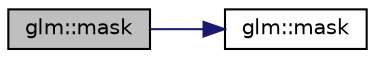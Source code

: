 digraph "glm::mask"
{
 // LATEX_PDF_SIZE
  edge [fontname="Helvetica",fontsize="10",labelfontname="Helvetica",labelfontsize="10"];
  node [fontname="Helvetica",fontsize="10",shape=record];
  rankdir="LR";
  Node1 [label="glm::mask",height=0.2,width=0.4,color="black", fillcolor="grey75", style="filled", fontcolor="black",tooltip=" "];
  Node1 -> Node2 [color="midnightblue",fontsize="10",style="solid",fontname="Helvetica"];
  Node2 [label="glm::mask",height=0.2,width=0.4,color="black", fillcolor="white", style="filled",URL="$group__gtc__bitfield.html#gad7eba518a0b71662114571ee76939f8a",tooltip=" "];
}
